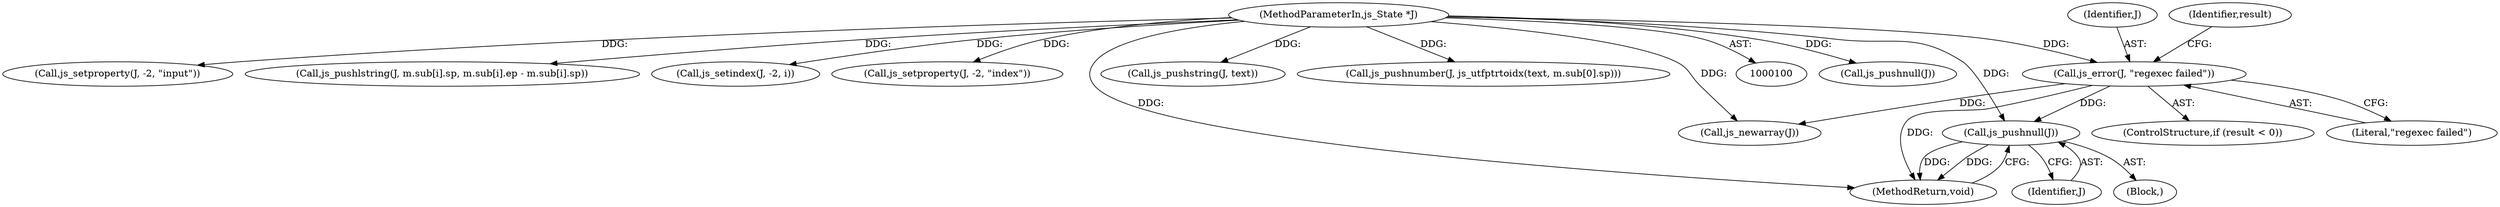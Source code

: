 digraph "0_mujs_00d4606c3baf813b7b1c176823b2729bf51002a2_0@pointer" {
"1000274" [label="(Call,js_pushnull(J))"];
"1000164" [label="(Call,js_error(J, \"regexec failed\"))"];
"1000101" [label="(MethodParameterIn,js_State *J)"];
"1000166" [label="(Literal,\"regexec failed\")"];
"1000132" [label="(Call,js_pushnull(J))"];
"1000165" [label="(Identifier,J)"];
"1000177" [label="(Call,js_setproperty(J, -2, \"input\"))"];
"1000210" [label="(Call,js_pushlstring(J, m.sub[i].sp, m.sub[i].ep - m.sub[i].sp))"];
"1000234" [label="(Call,js_setindex(J, -2, i))"];
"1000193" [label="(Call,js_setproperty(J, -2, \"index\"))"];
"1000276" [label="(MethodReturn,void)"];
"1000174" [label="(Call,js_pushstring(J, text))"];
"1000275" [label="(Identifier,J)"];
"1000274" [label="(Call,js_pushnull(J))"];
"1000182" [label="(Call,js_pushnumber(J, js_utfptrtoidx(text, m.sub[0].sp)))"];
"1000104" [label="(Block,)"];
"1000169" [label="(Identifier,result)"];
"1000101" [label="(MethodParameterIn,js_State *J)"];
"1000160" [label="(ControlStructure,if (result < 0))"];
"1000164" [label="(Call,js_error(J, \"regexec failed\"))"];
"1000172" [label="(Call,js_newarray(J))"];
"1000274" -> "1000104"  [label="AST: "];
"1000274" -> "1000275"  [label="CFG: "];
"1000275" -> "1000274"  [label="AST: "];
"1000276" -> "1000274"  [label="CFG: "];
"1000274" -> "1000276"  [label="DDG: "];
"1000274" -> "1000276"  [label="DDG: "];
"1000164" -> "1000274"  [label="DDG: "];
"1000101" -> "1000274"  [label="DDG: "];
"1000164" -> "1000160"  [label="AST: "];
"1000164" -> "1000166"  [label="CFG: "];
"1000165" -> "1000164"  [label="AST: "];
"1000166" -> "1000164"  [label="AST: "];
"1000169" -> "1000164"  [label="CFG: "];
"1000164" -> "1000276"  [label="DDG: "];
"1000101" -> "1000164"  [label="DDG: "];
"1000164" -> "1000172"  [label="DDG: "];
"1000101" -> "1000100"  [label="AST: "];
"1000101" -> "1000276"  [label="DDG: "];
"1000101" -> "1000132"  [label="DDG: "];
"1000101" -> "1000172"  [label="DDG: "];
"1000101" -> "1000174"  [label="DDG: "];
"1000101" -> "1000177"  [label="DDG: "];
"1000101" -> "1000182"  [label="DDG: "];
"1000101" -> "1000193"  [label="DDG: "];
"1000101" -> "1000210"  [label="DDG: "];
"1000101" -> "1000234"  [label="DDG: "];
}
